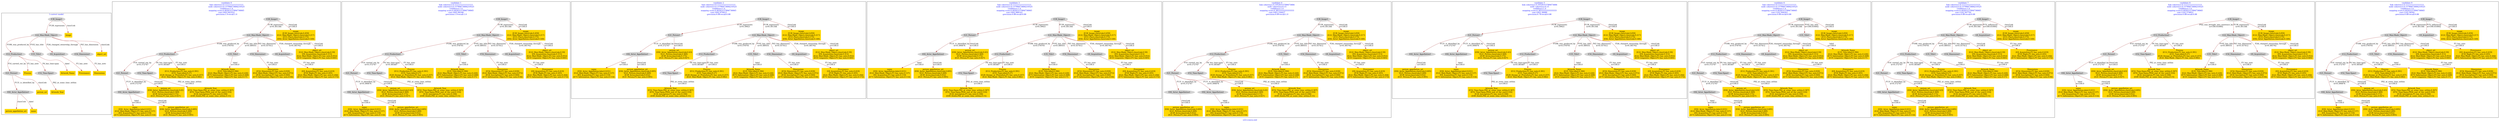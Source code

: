 digraph n0 {
fontcolor="blue"
remincross="true"
label="s22-s-moca.xml"
subgraph cluster_0 {
label="1-correct model"
n2[style="filled",color="white",fillcolor="lightgray",label="E12_Production1"];
n3[style="filled",color="white",fillcolor="lightgray",label="E21_Person1"];
n4[shape="plaintext",style="filled",fillcolor="gold",label="Process"];
n5[style="filled",color="white",fillcolor="lightgray",label="E52_Time-Span1"];
n6[style="filled",color="white",fillcolor="lightgray",label="E82_Actor_Appellation1"];
n7[shape="plaintext",style="filled",fillcolor="gold",label="person_uri"];
n8[style="filled",color="white",fillcolor="lightgray",label="E22_Man-Made_Object1"];
n9[style="filled",color="white",fillcolor="lightgray",label="E35_Title1"];
n10[style="filled",color="white",fillcolor="lightgray",label="E8_Acquisition1"];
n11[style="filled",color="white",fillcolor="lightgray",label="E54_Dimension1"];
n12[shape="plaintext",style="filled",fillcolor="gold",label="object_uri"];
n13[shape="plaintext",style="filled",fillcolor="gold",label="Artwork_Name"];
n14[style="filled",color="white",fillcolor="lightgray",label="E38_Image1"];
n15[shape="plaintext",style="filled",fillcolor="gold",label="image"];
n16[shape="plaintext",style="filled",fillcolor="gold",label="Artwork_Year"];
n17[shape="plaintext",style="filled",fillcolor="gold",label="Dimensions"];
n18[shape="plaintext",style="filled",fillcolor="gold",label="person_appellation_uri"];
n19[shape="plaintext",style="filled",fillcolor="gold",label="name"];
n20[shape="plaintext",style="filled",fillcolor="gold",label="Provenance"];
}
subgraph cluster_1 {
label="candidate 0\nlink coherence:0.1111111111111111\nnode coherence:0.15789473684210525\nconfidence:1.0\nmapping score:0.40263157894736845\ncost:1002.943552\n-precision:1.0-recall:1.0"
n22[style="filled",color="white",fillcolor="lightgray",label="E12_Production1"];
n23[style="filled",color="white",fillcolor="lightgray",label="E21_Person1"];
n24[style="filled",color="white",fillcolor="lightgray",label="E52_Time-Span1"];
n25[style="filled",color="white",fillcolor="lightgray",label="E82_Actor_Appellation1"];
n26[style="filled",color="white",fillcolor="lightgray",label="E22_Man-Made_Object1"];
n27[style="filled",color="white",fillcolor="lightgray",label="E35_Title1"];
n28[style="filled",color="white",fillcolor="lightgray",label="E54_Dimension1"];
n29[style="filled",color="white",fillcolor="lightgray",label="E8_Acquisition1"];
n30[style="filled",color="white",fillcolor="lightgray",label="E38_Image1"];
n31[shape="plaintext",style="filled",fillcolor="gold",label="name\n[E82_Actor_Appellation,label,0.631]\n[E22_Man-Made_Object,P3_has_note,0.137]\n[E8_Acquisition,P3_has_note,0.119]\n[E73_Information_Object,P3_has_note,0.114]"];
n32[shape="plaintext",style="filled",fillcolor="gold",label="Provenance\n[E8_Acquisition,P3_has_note,0.419]\n[E30_Right,P3_has_note,0.205]\n[E22_Man-Made_Object,P3_has_note,0.204]\n[E73_Information_Object,P3_has_note,0.172]"];
n33[shape="plaintext",style="filled",fillcolor="gold",label="Artwork_Name\n[E35_Title,label,0.396]\n[E22_Man-Made_Object,P3_has_note,0.226]\n[E73_Information_Object,P3_has_note,0.208]\n[E33_Linguistic_Object,P3_has_note,0.17]"];
n34[shape="plaintext",style="filled",fillcolor="gold",label="person_uri\n[E82_Actor_Appellation,classLink,0.43]\n[E21_Person,classLink,0.369]\n[E39_Actor,classLink,0.175]\n[E21_Person,P3_has_note,0.027]"];
n35[shape="plaintext",style="filled",fillcolor="gold",label="object_uri\n[E22_Man-Made_Object,classLink,0.59]\n[E8_Acquisition,classLink,0.313]\n[E22_Man-Made_Object,P3_has_note,0.053]\n[E33_Linguistic_Object,P3_has_note,0.045]"];
n36[shape="plaintext",style="filled",fillcolor="gold",label="image\n[E38_Image,classLink,0.459]\n[E22_Man-Made_Object,classLink,0.217]\n[E53_Place,classLink,0.175]\n[E82_Actor_Appellation,classLink,0.149]"];
n37[shape="plaintext",style="filled",fillcolor="gold",label="Dimensions\n[E54_Dimension,P3_has_note,0.839]\n[E22_Man-Made_Object,P3_has_note,0.072]\n[E34_Inscription,P3_has_note,0.049]\n[E73_Information_Object,P3_has_note,0.04]"];
n38[shape="plaintext",style="filled",fillcolor="gold",label="Artwork_Year\n[E52_Time-Span,P82_at_some_time_within,0.367]\n[E52_Time-Span,P82b_end_of_the_end,0.316]\n[E34_Inscription,P3_has_note,0.168]\n[E69_Death,P82_at_some_time_within,0.15]"];
n39[shape="plaintext",style="filled",fillcolor="gold",label="person_appellation_uri\n[E82_Actor_Appellation,classLink,0.695]\n[E21_Person,classLink,0.269]\n[E39_Actor,classLink,0.032]\n[E21_Person,P3_has_note,0.005]"];
n40[shape="plaintext",style="filled",fillcolor="gold",label="Process\n[E12_Production,P3_has_note,0.391]\n[E55_Type,label,0.27]\n[E29_Design_or_Procedure,P3_has_note,0.257]\n[E22_Man-Made_Object,P3_has_note,0.082]"];
}
subgraph cluster_2 {
label="candidate 1\nlink coherence:0.1111111111111111\nnode coherence:0.15789473684210525\nconfidence:1.0\nmapping score:0.40263157894736845\ncost:1002.96168\n-precision:1.0-recall:1.0"
n42[style="filled",color="white",fillcolor="lightgray",label="E12_Production1"];
n43[style="filled",color="white",fillcolor="lightgray",label="E21_Person1"];
n44[style="filled",color="white",fillcolor="lightgray",label="E52_Time-Span1"];
n45[style="filled",color="white",fillcolor="lightgray",label="E82_Actor_Appellation2"];
n46[style="filled",color="white",fillcolor="lightgray",label="E22_Man-Made_Object1"];
n47[style="filled",color="white",fillcolor="lightgray",label="E35_Title1"];
n48[style="filled",color="white",fillcolor="lightgray",label="E54_Dimension1"];
n49[style="filled",color="white",fillcolor="lightgray",label="E8_Acquisition1"];
n50[style="filled",color="white",fillcolor="lightgray",label="E38_Image1"];
n51[shape="plaintext",style="filled",fillcolor="gold",label="Provenance\n[E8_Acquisition,P3_has_note,0.419]\n[E30_Right,P3_has_note,0.205]\n[E22_Man-Made_Object,P3_has_note,0.204]\n[E73_Information_Object,P3_has_note,0.172]"];
n52[shape="plaintext",style="filled",fillcolor="gold",label="name\n[E82_Actor_Appellation,label,0.631]\n[E22_Man-Made_Object,P3_has_note,0.137]\n[E8_Acquisition,P3_has_note,0.119]\n[E73_Information_Object,P3_has_note,0.114]"];
n53[shape="plaintext",style="filled",fillcolor="gold",label="Artwork_Name\n[E35_Title,label,0.396]\n[E22_Man-Made_Object,P3_has_note,0.226]\n[E73_Information_Object,P3_has_note,0.208]\n[E33_Linguistic_Object,P3_has_note,0.17]"];
n54[shape="plaintext",style="filled",fillcolor="gold",label="person_uri\n[E82_Actor_Appellation,classLink,0.43]\n[E21_Person,classLink,0.369]\n[E39_Actor,classLink,0.175]\n[E21_Person,P3_has_note,0.027]"];
n55[shape="plaintext",style="filled",fillcolor="gold",label="object_uri\n[E22_Man-Made_Object,classLink,0.59]\n[E8_Acquisition,classLink,0.313]\n[E22_Man-Made_Object,P3_has_note,0.053]\n[E33_Linguistic_Object,P3_has_note,0.045]"];
n56[shape="plaintext",style="filled",fillcolor="gold",label="image\n[E38_Image,classLink,0.459]\n[E22_Man-Made_Object,classLink,0.217]\n[E53_Place,classLink,0.175]\n[E82_Actor_Appellation,classLink,0.149]"];
n57[shape="plaintext",style="filled",fillcolor="gold",label="person_appellation_uri\n[E82_Actor_Appellation,classLink,0.695]\n[E21_Person,classLink,0.269]\n[E39_Actor,classLink,0.032]\n[E21_Person,P3_has_note,0.005]"];
n58[shape="plaintext",style="filled",fillcolor="gold",label="Dimensions\n[E54_Dimension,P3_has_note,0.839]\n[E22_Man-Made_Object,P3_has_note,0.072]\n[E34_Inscription,P3_has_note,0.049]\n[E73_Information_Object,P3_has_note,0.04]"];
n59[shape="plaintext",style="filled",fillcolor="gold",label="Artwork_Year\n[E52_Time-Span,P82_at_some_time_within,0.367]\n[E52_Time-Span,P82b_end_of_the_end,0.316]\n[E34_Inscription,P3_has_note,0.168]\n[E69_Death,P82_at_some_time_within,0.15]"];
n60[shape="plaintext",style="filled",fillcolor="gold",label="Process\n[E12_Production,P3_has_note,0.391]\n[E55_Type,label,0.27]\n[E29_Design_or_Procedure,P3_has_note,0.257]\n[E22_Man-Made_Object,P3_has_note,0.082]"];
}
subgraph cluster_3 {
label="candidate 2\nlink coherence:0.1111111111111111\nnode coherence:0.15789473684210525\nconfidence:1.0\nmapping score:0.40263157894736845\ncost:1002.970015\n-precision:0.88-recall:0.88"
n62[style="filled",color="white",fillcolor="lightgray",label="E12_Production1"];
n63[style="filled",color="white",fillcolor="lightgray",label="E52_Time-Span1"];
n64[style="filled",color="white",fillcolor="lightgray",label="E21_Person1"];
n65[style="filled",color="white",fillcolor="lightgray",label="E82_Actor_Appellation1"];
n66[style="filled",color="white",fillcolor="lightgray",label="E22_Man-Made_Object1"];
n67[style="filled",color="white",fillcolor="lightgray",label="E35_Title1"];
n68[style="filled",color="white",fillcolor="lightgray",label="E54_Dimension1"];
n69[style="filled",color="white",fillcolor="lightgray",label="E8_Acquisition1"];
n70[style="filled",color="white",fillcolor="lightgray",label="E38_Image1"];
n71[shape="plaintext",style="filled",fillcolor="gold",label="name\n[E82_Actor_Appellation,label,0.631]\n[E22_Man-Made_Object,P3_has_note,0.137]\n[E8_Acquisition,P3_has_note,0.119]\n[E73_Information_Object,P3_has_note,0.114]"];
n72[shape="plaintext",style="filled",fillcolor="gold",label="Provenance\n[E8_Acquisition,P3_has_note,0.419]\n[E30_Right,P3_has_note,0.205]\n[E22_Man-Made_Object,P3_has_note,0.204]\n[E73_Information_Object,P3_has_note,0.172]"];
n73[shape="plaintext",style="filled",fillcolor="gold",label="Artwork_Name\n[E35_Title,label,0.396]\n[E22_Man-Made_Object,P3_has_note,0.226]\n[E73_Information_Object,P3_has_note,0.208]\n[E33_Linguistic_Object,P3_has_note,0.17]"];
n74[shape="plaintext",style="filled",fillcolor="gold",label="person_uri\n[E82_Actor_Appellation,classLink,0.43]\n[E21_Person,classLink,0.369]\n[E39_Actor,classLink,0.175]\n[E21_Person,P3_has_note,0.027]"];
n75[shape="plaintext",style="filled",fillcolor="gold",label="object_uri\n[E22_Man-Made_Object,classLink,0.59]\n[E8_Acquisition,classLink,0.313]\n[E22_Man-Made_Object,P3_has_note,0.053]\n[E33_Linguistic_Object,P3_has_note,0.045]"];
n76[shape="plaintext",style="filled",fillcolor="gold",label="image\n[E38_Image,classLink,0.459]\n[E22_Man-Made_Object,classLink,0.217]\n[E53_Place,classLink,0.175]\n[E82_Actor_Appellation,classLink,0.149]"];
n77[shape="plaintext",style="filled",fillcolor="gold",label="Dimensions\n[E54_Dimension,P3_has_note,0.839]\n[E22_Man-Made_Object,P3_has_note,0.072]\n[E34_Inscription,P3_has_note,0.049]\n[E73_Information_Object,P3_has_note,0.04]"];
n78[shape="plaintext",style="filled",fillcolor="gold",label="Artwork_Year\n[E52_Time-Span,P82_at_some_time_within,0.367]\n[E52_Time-Span,P82b_end_of_the_end,0.316]\n[E34_Inscription,P3_has_note,0.168]\n[E69_Death,P82_at_some_time_within,0.15]"];
n79[shape="plaintext",style="filled",fillcolor="gold",label="person_appellation_uri\n[E82_Actor_Appellation,classLink,0.695]\n[E21_Person,classLink,0.269]\n[E39_Actor,classLink,0.032]\n[E21_Person,P3_has_note,0.005]"];
n80[shape="plaintext",style="filled",fillcolor="gold",label="Process\n[E12_Production,P3_has_note,0.391]\n[E55_Type,label,0.27]\n[E29_Design_or_Procedure,P3_has_note,0.257]\n[E22_Man-Made_Object,P3_has_note,0.082]"];
}
subgraph cluster_4 {
label="candidate 3\nlink coherence:0.1111111111111111\nnode coherence:0.15789473684210525\nconfidence:1.0\nmapping score:0.40263157894736845\ncost:1002.988143\n-precision:0.88-recall:0.88"
n82[style="filled",color="white",fillcolor="lightgray",label="E12_Production1"];
n83[style="filled",color="white",fillcolor="lightgray",label="E52_Time-Span1"];
n84[style="filled",color="white",fillcolor="lightgray",label="E21_Person1"];
n85[style="filled",color="white",fillcolor="lightgray",label="E82_Actor_Appellation2"];
n86[style="filled",color="white",fillcolor="lightgray",label="E22_Man-Made_Object1"];
n87[style="filled",color="white",fillcolor="lightgray",label="E35_Title1"];
n88[style="filled",color="white",fillcolor="lightgray",label="E54_Dimension1"];
n89[style="filled",color="white",fillcolor="lightgray",label="E8_Acquisition1"];
n90[style="filled",color="white",fillcolor="lightgray",label="E38_Image1"];
n91[shape="plaintext",style="filled",fillcolor="gold",label="Provenance\n[E8_Acquisition,P3_has_note,0.419]\n[E30_Right,P3_has_note,0.205]\n[E22_Man-Made_Object,P3_has_note,0.204]\n[E73_Information_Object,P3_has_note,0.172]"];
n92[shape="plaintext",style="filled",fillcolor="gold",label="name\n[E82_Actor_Appellation,label,0.631]\n[E22_Man-Made_Object,P3_has_note,0.137]\n[E8_Acquisition,P3_has_note,0.119]\n[E73_Information_Object,P3_has_note,0.114]"];
n93[shape="plaintext",style="filled",fillcolor="gold",label="Artwork_Name\n[E35_Title,label,0.396]\n[E22_Man-Made_Object,P3_has_note,0.226]\n[E73_Information_Object,P3_has_note,0.208]\n[E33_Linguistic_Object,P3_has_note,0.17]"];
n94[shape="plaintext",style="filled",fillcolor="gold",label="person_uri\n[E82_Actor_Appellation,classLink,0.43]\n[E21_Person,classLink,0.369]\n[E39_Actor,classLink,0.175]\n[E21_Person,P3_has_note,0.027]"];
n95[shape="plaintext",style="filled",fillcolor="gold",label="object_uri\n[E22_Man-Made_Object,classLink,0.59]\n[E8_Acquisition,classLink,0.313]\n[E22_Man-Made_Object,P3_has_note,0.053]\n[E33_Linguistic_Object,P3_has_note,0.045]"];
n96[shape="plaintext",style="filled",fillcolor="gold",label="image\n[E38_Image,classLink,0.459]\n[E22_Man-Made_Object,classLink,0.217]\n[E53_Place,classLink,0.175]\n[E82_Actor_Appellation,classLink,0.149]"];
n97[shape="plaintext",style="filled",fillcolor="gold",label="person_appellation_uri\n[E82_Actor_Appellation,classLink,0.695]\n[E21_Person,classLink,0.269]\n[E39_Actor,classLink,0.032]\n[E21_Person,P3_has_note,0.005]"];
n98[shape="plaintext",style="filled",fillcolor="gold",label="Dimensions\n[E54_Dimension,P3_has_note,0.839]\n[E22_Man-Made_Object,P3_has_note,0.072]\n[E34_Inscription,P3_has_note,0.049]\n[E73_Information_Object,P3_has_note,0.04]"];
n99[shape="plaintext",style="filled",fillcolor="gold",label="Artwork_Year\n[E52_Time-Span,P82_at_some_time_within,0.367]\n[E52_Time-Span,P82b_end_of_the_end,0.316]\n[E34_Inscription,P3_has_note,0.168]\n[E69_Death,P82_at_some_time_within,0.15]"];
n100[shape="plaintext",style="filled",fillcolor="gold",label="Process\n[E12_Production,P3_has_note,0.391]\n[E55_Type,label,0.27]\n[E29_Design_or_Procedure,P3_has_note,0.257]\n[E22_Man-Made_Object,P3_has_note,0.082]"];
}
subgraph cluster_5 {
label="candidate 4\nlink coherence:0.10526315789473684\nnode coherence:0.15\nconfidence:1.0\nmapping score:0.3833333333333333\ncost:1003.334427\n-precision:0.89-recall:1.0"
n102[style="filled",color="white",fillcolor="lightgray",label="E12_Production1"];
n103[style="filled",color="white",fillcolor="lightgray",label="E21_Person1"];
n104[style="filled",color="white",fillcolor="lightgray",label="E52_Time-Span1"];
n105[style="filled",color="white",fillcolor="lightgray",label="E82_Actor_Appellation1"];
n106[style="filled",color="white",fillcolor="lightgray",label="E82_Actor_Appellation2"];
n107[style="filled",color="white",fillcolor="lightgray",label="E22_Man-Made_Object1"];
n108[style="filled",color="white",fillcolor="lightgray",label="E35_Title1"];
n109[style="filled",color="white",fillcolor="lightgray",label="E54_Dimension1"];
n110[style="filled",color="white",fillcolor="lightgray",label="E8_Acquisition1"];
n111[style="filled",color="white",fillcolor="lightgray",label="E38_Image1"];
n112[shape="plaintext",style="filled",fillcolor="gold",label="Provenance\n[E8_Acquisition,P3_has_note,0.419]\n[E30_Right,P3_has_note,0.205]\n[E22_Man-Made_Object,P3_has_note,0.204]\n[E73_Information_Object,P3_has_note,0.172]"];
n113[shape="plaintext",style="filled",fillcolor="gold",label="name\n[E82_Actor_Appellation,label,0.631]\n[E22_Man-Made_Object,P3_has_note,0.137]\n[E8_Acquisition,P3_has_note,0.119]\n[E73_Information_Object,P3_has_note,0.114]"];
n114[shape="plaintext",style="filled",fillcolor="gold",label="Artwork_Name\n[E35_Title,label,0.396]\n[E22_Man-Made_Object,P3_has_note,0.226]\n[E73_Information_Object,P3_has_note,0.208]\n[E33_Linguistic_Object,P3_has_note,0.17]"];
n115[shape="plaintext",style="filled",fillcolor="gold",label="person_uri\n[E82_Actor_Appellation,classLink,0.43]\n[E21_Person,classLink,0.369]\n[E39_Actor,classLink,0.175]\n[E21_Person,P3_has_note,0.027]"];
n116[shape="plaintext",style="filled",fillcolor="gold",label="object_uri\n[E22_Man-Made_Object,classLink,0.59]\n[E8_Acquisition,classLink,0.313]\n[E22_Man-Made_Object,P3_has_note,0.053]\n[E33_Linguistic_Object,P3_has_note,0.045]"];
n117[shape="plaintext",style="filled",fillcolor="gold",label="image\n[E38_Image,classLink,0.459]\n[E22_Man-Made_Object,classLink,0.217]\n[E53_Place,classLink,0.175]\n[E82_Actor_Appellation,classLink,0.149]"];
n118[shape="plaintext",style="filled",fillcolor="gold",label="Dimensions\n[E54_Dimension,P3_has_note,0.839]\n[E22_Man-Made_Object,P3_has_note,0.072]\n[E34_Inscription,P3_has_note,0.049]\n[E73_Information_Object,P3_has_note,0.04]"];
n119[shape="plaintext",style="filled",fillcolor="gold",label="Artwork_Year\n[E52_Time-Span,P82_at_some_time_within,0.367]\n[E52_Time-Span,P82b_end_of_the_end,0.316]\n[E34_Inscription,P3_has_note,0.168]\n[E69_Death,P82_at_some_time_within,0.15]"];
n120[shape="plaintext",style="filled",fillcolor="gold",label="person_appellation_uri\n[E82_Actor_Appellation,classLink,0.695]\n[E21_Person,classLink,0.269]\n[E39_Actor,classLink,0.032]\n[E21_Person,P3_has_note,0.005]"];
n121[shape="plaintext",style="filled",fillcolor="gold",label="Process\n[E12_Production,P3_has_note,0.391]\n[E55_Type,label,0.27]\n[E29_Design_or_Procedure,P3_has_note,0.257]\n[E22_Man-Made_Object,P3_has_note,0.082]"];
}
subgraph cluster_6 {
label="candidate 5\nlink coherence:0.10526315789473684\nnode coherence:0.15\nconfidence:1.0\nmapping score:0.3833333333333333\ncost:1003.36089\n-precision:0.78-recall:0.88"
n123[style="filled",color="white",fillcolor="lightgray",label="E12_Production1"];
n124[style="filled",color="white",fillcolor="lightgray",label="E52_Time-Span1"];
n125[style="filled",color="white",fillcolor="lightgray",label="E21_Person1"];
n126[style="filled",color="white",fillcolor="lightgray",label="E82_Actor_Appellation1"];
n127[style="filled",color="white",fillcolor="lightgray",label="E82_Actor_Appellation2"];
n128[style="filled",color="white",fillcolor="lightgray",label="E22_Man-Made_Object1"];
n129[style="filled",color="white",fillcolor="lightgray",label="E35_Title1"];
n130[style="filled",color="white",fillcolor="lightgray",label="E54_Dimension1"];
n131[style="filled",color="white",fillcolor="lightgray",label="E8_Acquisition1"];
n132[style="filled",color="white",fillcolor="lightgray",label="E38_Image1"];
n133[shape="plaintext",style="filled",fillcolor="gold",label="Provenance\n[E8_Acquisition,P3_has_note,0.419]\n[E30_Right,P3_has_note,0.205]\n[E22_Man-Made_Object,P3_has_note,0.204]\n[E73_Information_Object,P3_has_note,0.172]"];
n134[shape="plaintext",style="filled",fillcolor="gold",label="name\n[E82_Actor_Appellation,label,0.631]\n[E22_Man-Made_Object,P3_has_note,0.137]\n[E8_Acquisition,P3_has_note,0.119]\n[E73_Information_Object,P3_has_note,0.114]"];
n135[shape="plaintext",style="filled",fillcolor="gold",label="Artwork_Name\n[E35_Title,label,0.396]\n[E22_Man-Made_Object,P3_has_note,0.226]\n[E73_Information_Object,P3_has_note,0.208]\n[E33_Linguistic_Object,P3_has_note,0.17]"];
n136[shape="plaintext",style="filled",fillcolor="gold",label="person_uri\n[E82_Actor_Appellation,classLink,0.43]\n[E21_Person,classLink,0.369]\n[E39_Actor,classLink,0.175]\n[E21_Person,P3_has_note,0.027]"];
n137[shape="plaintext",style="filled",fillcolor="gold",label="object_uri\n[E22_Man-Made_Object,classLink,0.59]\n[E8_Acquisition,classLink,0.313]\n[E22_Man-Made_Object,P3_has_note,0.053]\n[E33_Linguistic_Object,P3_has_note,0.045]"];
n138[shape="plaintext",style="filled",fillcolor="gold",label="image\n[E38_Image,classLink,0.459]\n[E22_Man-Made_Object,classLink,0.217]\n[E53_Place,classLink,0.175]\n[E82_Actor_Appellation,classLink,0.149]"];
n139[shape="plaintext",style="filled",fillcolor="gold",label="Dimensions\n[E54_Dimension,P3_has_note,0.839]\n[E22_Man-Made_Object,P3_has_note,0.072]\n[E34_Inscription,P3_has_note,0.049]\n[E73_Information_Object,P3_has_note,0.04]"];
n140[shape="plaintext",style="filled",fillcolor="gold",label="Artwork_Year\n[E52_Time-Span,P82_at_some_time_within,0.367]\n[E52_Time-Span,P82b_end_of_the_end,0.316]\n[E34_Inscription,P3_has_note,0.168]\n[E69_Death,P82_at_some_time_within,0.15]"];
n141[shape="plaintext",style="filled",fillcolor="gold",label="person_appellation_uri\n[E82_Actor_Appellation,classLink,0.695]\n[E21_Person,classLink,0.269]\n[E39_Actor,classLink,0.032]\n[E21_Person,P3_has_note,0.005]"];
n142[shape="plaintext",style="filled",fillcolor="gold",label="Process\n[E12_Production,P3_has_note,0.391]\n[E55_Type,label,0.27]\n[E29_Design_or_Procedure,P3_has_note,0.257]\n[E22_Man-Made_Object,P3_has_note,0.082]"];
}
subgraph cluster_7 {
label="candidate 6\nlink coherence:0.1111111111111111\nnode coherence:0.15789473684210525\nconfidence:1.0\nmapping score:0.40263157894736845\ncost:1102.564203\n-precision:0.88-recall:0.88"
n144[style="filled",color="white",fillcolor="lightgray",label="E12_Production1"];
n145[style="filled",color="white",fillcolor="lightgray",label="E21_Person1"];
n146[style="filled",color="white",fillcolor="lightgray",label="E52_Time-Span1"];
n147[style="filled",color="white",fillcolor="lightgray",label="E82_Actor_Appellation1"];
n148[style="filled",color="white",fillcolor="lightgray",label="E22_Man-Made_Object1"];
n149[style="filled",color="white",fillcolor="lightgray",label="E54_Dimension1"];
n150[style="filled",color="white",fillcolor="lightgray",label="E8_Acquisition1"];
n151[style="filled",color="white",fillcolor="lightgray",label="E38_Image1"];
n152[style="filled",color="white",fillcolor="lightgray",label="E35_Title1"];
n153[shape="plaintext",style="filled",fillcolor="gold",label="name\n[E82_Actor_Appellation,label,0.631]\n[E22_Man-Made_Object,P3_has_note,0.137]\n[E8_Acquisition,P3_has_note,0.119]\n[E73_Information_Object,P3_has_note,0.114]"];
n154[shape="plaintext",style="filled",fillcolor="gold",label="Provenance\n[E8_Acquisition,P3_has_note,0.419]\n[E30_Right,P3_has_note,0.205]\n[E22_Man-Made_Object,P3_has_note,0.204]\n[E73_Information_Object,P3_has_note,0.172]"];
n155[shape="plaintext",style="filled",fillcolor="gold",label="Artwork_Name\n[E35_Title,label,0.396]\n[E22_Man-Made_Object,P3_has_note,0.226]\n[E73_Information_Object,P3_has_note,0.208]\n[E33_Linguistic_Object,P3_has_note,0.17]"];
n156[shape="plaintext",style="filled",fillcolor="gold",label="person_uri\n[E82_Actor_Appellation,classLink,0.43]\n[E21_Person,classLink,0.369]\n[E39_Actor,classLink,0.175]\n[E21_Person,P3_has_note,0.027]"];
n157[shape="plaintext",style="filled",fillcolor="gold",label="object_uri\n[E22_Man-Made_Object,classLink,0.59]\n[E8_Acquisition,classLink,0.313]\n[E22_Man-Made_Object,P3_has_note,0.053]\n[E33_Linguistic_Object,P3_has_note,0.045]"];
n158[shape="plaintext",style="filled",fillcolor="gold",label="image\n[E38_Image,classLink,0.459]\n[E22_Man-Made_Object,classLink,0.217]\n[E53_Place,classLink,0.175]\n[E82_Actor_Appellation,classLink,0.149]"];
n159[shape="plaintext",style="filled",fillcolor="gold",label="Dimensions\n[E54_Dimension,P3_has_note,0.839]\n[E22_Man-Made_Object,P3_has_note,0.072]\n[E34_Inscription,P3_has_note,0.049]\n[E73_Information_Object,P3_has_note,0.04]"];
n160[shape="plaintext",style="filled",fillcolor="gold",label="Artwork_Year\n[E52_Time-Span,P82_at_some_time_within,0.367]\n[E52_Time-Span,P82b_end_of_the_end,0.316]\n[E34_Inscription,P3_has_note,0.168]\n[E69_Death,P82_at_some_time_within,0.15]"];
n161[shape="plaintext",style="filled",fillcolor="gold",label="person_appellation_uri\n[E82_Actor_Appellation,classLink,0.695]\n[E21_Person,classLink,0.269]\n[E39_Actor,classLink,0.032]\n[E21_Person,P3_has_note,0.005]"];
n162[shape="plaintext",style="filled",fillcolor="gold",label="Process\n[E12_Production,P3_has_note,0.391]\n[E55_Type,label,0.27]\n[E29_Design_or_Procedure,P3_has_note,0.257]\n[E22_Man-Made_Object,P3_has_note,0.082]"];
}
subgraph cluster_8 {
label="candidate 7\nlink coherence:0.1111111111111111\nnode coherence:0.15789473684210525\nconfidence:1.0\nmapping score:0.40263157894736845\ncost:1102.567791\n-precision:0.88-recall:0.88"
n164[style="filled",color="white",fillcolor="lightgray",label="E12_Production1"];
n165[style="filled",color="white",fillcolor="lightgray",label="E21_Person1"];
n166[style="filled",color="white",fillcolor="lightgray",label="E52_Time-Span1"];
n167[style="filled",color="white",fillcolor="lightgray",label="E82_Actor_Appellation1"];
n168[style="filled",color="white",fillcolor="lightgray",label="E22_Man-Made_Object1"];
n169[style="filled",color="white",fillcolor="lightgray",label="E35_Title1"];
n170[style="filled",color="white",fillcolor="lightgray",label="E54_Dimension1"];
n171[style="filled",color="white",fillcolor="lightgray",label="E38_Image1"];
n172[style="filled",color="white",fillcolor="lightgray",label="E8_Acquisition1"];
n173[shape="plaintext",style="filled",fillcolor="gold",label="name\n[E82_Actor_Appellation,label,0.631]\n[E22_Man-Made_Object,P3_has_note,0.137]\n[E8_Acquisition,P3_has_note,0.119]\n[E73_Information_Object,P3_has_note,0.114]"];
n174[shape="plaintext",style="filled",fillcolor="gold",label="Provenance\n[E8_Acquisition,P3_has_note,0.419]\n[E30_Right,P3_has_note,0.205]\n[E22_Man-Made_Object,P3_has_note,0.204]\n[E73_Information_Object,P3_has_note,0.172]"];
n175[shape="plaintext",style="filled",fillcolor="gold",label="Artwork_Name\n[E35_Title,label,0.396]\n[E22_Man-Made_Object,P3_has_note,0.226]\n[E73_Information_Object,P3_has_note,0.208]\n[E33_Linguistic_Object,P3_has_note,0.17]"];
n176[shape="plaintext",style="filled",fillcolor="gold",label="person_uri\n[E82_Actor_Appellation,classLink,0.43]\n[E21_Person,classLink,0.369]\n[E39_Actor,classLink,0.175]\n[E21_Person,P3_has_note,0.027]"];
n177[shape="plaintext",style="filled",fillcolor="gold",label="object_uri\n[E22_Man-Made_Object,classLink,0.59]\n[E8_Acquisition,classLink,0.313]\n[E22_Man-Made_Object,P3_has_note,0.053]\n[E33_Linguistic_Object,P3_has_note,0.045]"];
n178[shape="plaintext",style="filled",fillcolor="gold",label="image\n[E38_Image,classLink,0.459]\n[E22_Man-Made_Object,classLink,0.217]\n[E53_Place,classLink,0.175]\n[E82_Actor_Appellation,classLink,0.149]"];
n179[shape="plaintext",style="filled",fillcolor="gold",label="Dimensions\n[E54_Dimension,P3_has_note,0.839]\n[E22_Man-Made_Object,P3_has_note,0.072]\n[E34_Inscription,P3_has_note,0.049]\n[E73_Information_Object,P3_has_note,0.04]"];
n180[shape="plaintext",style="filled",fillcolor="gold",label="Artwork_Year\n[E52_Time-Span,P82_at_some_time_within,0.367]\n[E52_Time-Span,P82b_end_of_the_end,0.316]\n[E34_Inscription,P3_has_note,0.168]\n[E69_Death,P82_at_some_time_within,0.15]"];
n181[shape="plaintext",style="filled",fillcolor="gold",label="person_appellation_uri\n[E82_Actor_Appellation,classLink,0.695]\n[E21_Person,classLink,0.269]\n[E39_Actor,classLink,0.032]\n[E21_Person,P3_has_note,0.005]"];
n182[shape="plaintext",style="filled",fillcolor="gold",label="Process\n[E12_Production,P3_has_note,0.391]\n[E55_Type,label,0.27]\n[E29_Design_or_Procedure,P3_has_note,0.257]\n[E22_Man-Made_Object,P3_has_note,0.082]"];
}
subgraph cluster_9 {
label="candidate 8\nlink coherence:0.1111111111111111\nnode coherence:0.15789473684210525\nconfidence:1.0\nmapping score:0.40263157894736845\ncost:1102.574853\n-precision:0.88-recall:0.88"
n184[style="filled",color="white",fillcolor="lightgray",label="E12_Production1"];
n185[style="filled",color="white",fillcolor="lightgray",label="E21_Person1"];
n186[style="filled",color="white",fillcolor="lightgray",label="E52_Time-Span1"];
n187[style="filled",color="white",fillcolor="lightgray",label="E82_Actor_Appellation1"];
n188[style="filled",color="white",fillcolor="lightgray",label="E22_Man-Made_Object1"];
n189[style="filled",color="white",fillcolor="lightgray",label="E35_Title1"];
n190[style="filled",color="white",fillcolor="lightgray",label="E54_Dimension1"];
n191[style="filled",color="white",fillcolor="lightgray",label="E8_Acquisition1"];
n192[style="filled",color="white",fillcolor="lightgray",label="E38_Image1"];
n193[shape="plaintext",style="filled",fillcolor="gold",label="name\n[E82_Actor_Appellation,label,0.631]\n[E22_Man-Made_Object,P3_has_note,0.137]\n[E8_Acquisition,P3_has_note,0.119]\n[E73_Information_Object,P3_has_note,0.114]"];
n194[shape="plaintext",style="filled",fillcolor="gold",label="Provenance\n[E8_Acquisition,P3_has_note,0.419]\n[E30_Right,P3_has_note,0.205]\n[E22_Man-Made_Object,P3_has_note,0.204]\n[E73_Information_Object,P3_has_note,0.172]"];
n195[shape="plaintext",style="filled",fillcolor="gold",label="Artwork_Name\n[E35_Title,label,0.396]\n[E22_Man-Made_Object,P3_has_note,0.226]\n[E73_Information_Object,P3_has_note,0.208]\n[E33_Linguistic_Object,P3_has_note,0.17]"];
n196[shape="plaintext",style="filled",fillcolor="gold",label="person_uri\n[E82_Actor_Appellation,classLink,0.43]\n[E21_Person,classLink,0.369]\n[E39_Actor,classLink,0.175]\n[E21_Person,P3_has_note,0.027]"];
n197[shape="plaintext",style="filled",fillcolor="gold",label="object_uri\n[E22_Man-Made_Object,classLink,0.59]\n[E8_Acquisition,classLink,0.313]\n[E22_Man-Made_Object,P3_has_note,0.053]\n[E33_Linguistic_Object,P3_has_note,0.045]"];
n198[shape="plaintext",style="filled",fillcolor="gold",label="image\n[E38_Image,classLink,0.459]\n[E22_Man-Made_Object,classLink,0.217]\n[E53_Place,classLink,0.175]\n[E82_Actor_Appellation,classLink,0.149]"];
n199[shape="plaintext",style="filled",fillcolor="gold",label="Dimensions\n[E54_Dimension,P3_has_note,0.839]\n[E22_Man-Made_Object,P3_has_note,0.072]\n[E34_Inscription,P3_has_note,0.049]\n[E73_Information_Object,P3_has_note,0.04]"];
n200[shape="plaintext",style="filled",fillcolor="gold",label="Artwork_Year\n[E52_Time-Span,P82_at_some_time_within,0.367]\n[E52_Time-Span,P82b_end_of_the_end,0.316]\n[E34_Inscription,P3_has_note,0.168]\n[E69_Death,P82_at_some_time_within,0.15]"];
n201[shape="plaintext",style="filled",fillcolor="gold",label="person_appellation_uri\n[E82_Actor_Appellation,classLink,0.695]\n[E21_Person,classLink,0.269]\n[E39_Actor,classLink,0.032]\n[E21_Person,P3_has_note,0.005]"];
n202[shape="plaintext",style="filled",fillcolor="gold",label="Process\n[E12_Production,P3_has_note,0.391]\n[E55_Type,label,0.27]\n[E29_Design_or_Procedure,P3_has_note,0.257]\n[E22_Man-Made_Object,P3_has_note,0.082]"];
}
subgraph cluster_10 {
label="candidate 9\nlink coherence:0.1111111111111111\nnode coherence:0.15789473684210525\nconfidence:1.0\nmapping score:0.40263157894736845\ncost:1102.58592\n-precision:0.88-recall:0.88"
n204[style="filled",color="white",fillcolor="lightgray",label="E12_Production1"];
n205[style="filled",color="white",fillcolor="lightgray",label="E21_Person1"];
n206[style="filled",color="white",fillcolor="lightgray",label="E52_Time-Span1"];
n207[style="filled",color="white",fillcolor="lightgray",label="E82_Actor_Appellation2"];
n208[style="filled",color="white",fillcolor="lightgray",label="E22_Man-Made_Object1"];
n209[style="filled",color="white",fillcolor="lightgray",label="E35_Title1"];
n210[style="filled",color="white",fillcolor="lightgray",label="E54_Dimension1"];
n211[style="filled",color="white",fillcolor="lightgray",label="E38_Image1"];
n212[style="filled",color="white",fillcolor="lightgray",label="E8_Acquisition1"];
n213[shape="plaintext",style="filled",fillcolor="gold",label="Provenance\n[E8_Acquisition,P3_has_note,0.419]\n[E30_Right,P3_has_note,0.205]\n[E22_Man-Made_Object,P3_has_note,0.204]\n[E73_Information_Object,P3_has_note,0.172]"];
n214[shape="plaintext",style="filled",fillcolor="gold",label="name\n[E82_Actor_Appellation,label,0.631]\n[E22_Man-Made_Object,P3_has_note,0.137]\n[E8_Acquisition,P3_has_note,0.119]\n[E73_Information_Object,P3_has_note,0.114]"];
n215[shape="plaintext",style="filled",fillcolor="gold",label="Artwork_Name\n[E35_Title,label,0.396]\n[E22_Man-Made_Object,P3_has_note,0.226]\n[E73_Information_Object,P3_has_note,0.208]\n[E33_Linguistic_Object,P3_has_note,0.17]"];
n216[shape="plaintext",style="filled",fillcolor="gold",label="person_uri\n[E82_Actor_Appellation,classLink,0.43]\n[E21_Person,classLink,0.369]\n[E39_Actor,classLink,0.175]\n[E21_Person,P3_has_note,0.027]"];
n217[shape="plaintext",style="filled",fillcolor="gold",label="object_uri\n[E22_Man-Made_Object,classLink,0.59]\n[E8_Acquisition,classLink,0.313]\n[E22_Man-Made_Object,P3_has_note,0.053]\n[E33_Linguistic_Object,P3_has_note,0.045]"];
n218[shape="plaintext",style="filled",fillcolor="gold",label="image\n[E38_Image,classLink,0.459]\n[E22_Man-Made_Object,classLink,0.217]\n[E53_Place,classLink,0.175]\n[E82_Actor_Appellation,classLink,0.149]"];
n219[shape="plaintext",style="filled",fillcolor="gold",label="person_appellation_uri\n[E82_Actor_Appellation,classLink,0.695]\n[E21_Person,classLink,0.269]\n[E39_Actor,classLink,0.032]\n[E21_Person,P3_has_note,0.005]"];
n220[shape="plaintext",style="filled",fillcolor="gold",label="Dimensions\n[E54_Dimension,P3_has_note,0.839]\n[E22_Man-Made_Object,P3_has_note,0.072]\n[E34_Inscription,P3_has_note,0.049]\n[E73_Information_Object,P3_has_note,0.04]"];
n221[shape="plaintext",style="filled",fillcolor="gold",label="Artwork_Year\n[E52_Time-Span,P82_at_some_time_within,0.367]\n[E52_Time-Span,P82b_end_of_the_end,0.316]\n[E34_Inscription,P3_has_note,0.168]\n[E69_Death,P82_at_some_time_within,0.15]"];
n222[shape="plaintext",style="filled",fillcolor="gold",label="Process\n[E12_Production,P3_has_note,0.391]\n[E55_Type,label,0.27]\n[E29_Design_or_Procedure,P3_has_note,0.257]\n[E22_Man-Made_Object,P3_has_note,0.082]"];
}
n2 -> n3[color="brown",fontcolor="black",label="P14_carried_out_by"]
n2 -> n4[color="brown",fontcolor="black",label="P3_has_note"]
n2 -> n5[color="brown",fontcolor="black",label="P4_has_time-span"]
n3 -> n6[color="brown",fontcolor="black",label="P131_is_identified_by"]
n3 -> n7[color="brown",fontcolor="black",label="classLink"]
n8 -> n9[color="brown",fontcolor="black",label="P102_has_title"]
n8 -> n2[color="brown",fontcolor="black",label="P108i_was_produced_by"]
n8 -> n10[color="brown",fontcolor="black",label="P24i_changed_ownership_through"]
n8 -> n11[color="brown",fontcolor="black",label="P43_has_dimension"]
n8 -> n12[color="brown",fontcolor="black",label="classLink"]
n9 -> n13[color="brown",fontcolor="black",label="label"]
n14 -> n8[color="brown",fontcolor="black",label="P138_represents"]
n14 -> n15[color="brown",fontcolor="black",label="classLink"]
n5 -> n16[color="brown",fontcolor="black",label="P82_at_some_time_within"]
n11 -> n17[color="brown",fontcolor="black",label="P3_has_note"]
n6 -> n18[color="brown",fontcolor="black",label="classLink"]
n6 -> n19[color="brown",fontcolor="black",label="label"]
n10 -> n20[color="brown",fontcolor="black",label="P3_has_note"]
n22 -> n23[color="brown",fontcolor="black",label="P14_carried_out_by\nw=0.372747"]
n22 -> n24[color="brown",fontcolor="black",label="P4_has_time-span\nw=0.385487"]
n23 -> n25[color="brown",fontcolor="black",label="P131_is_identified_by\nw=0.372747"]
n26 -> n22[color="brown",fontcolor="black",label="P108i_was_produced_by\nw=0.378701"]
n26 -> n27[color="brown",fontcolor="black",label="P102_has_title\nw=0.389351"]
n26 -> n28[color="brown",fontcolor="black",label="P43_has_dimension\nw=0.357412"]
n26 -> n29[color="brown",fontcolor="black",label="P24i_changed_ownership_through\nw=0.385762"]
n30 -> n26[color="brown",fontcolor="black",label="P138_represents\nw=0.301344"]
n25 -> n31[color="brown",fontcolor="black",label="label\nw=100.0"]
n29 -> n32[color="brown",fontcolor="black",label="P3_has_note\nw=100.0"]
n27 -> n33[color="brown",fontcolor="black",label="label\nw=100.0"]
n23 -> n34[color="brown",fontcolor="black",label="classLink\nw=100.0"]
n26 -> n35[color="brown",fontcolor="black",label="classLink\nw=100.0"]
n30 -> n36[color="brown",fontcolor="black",label="classLink\nw=100.0"]
n28 -> n37[color="brown",fontcolor="black",label="P3_has_note\nw=100.0"]
n24 -> n38[color="brown",fontcolor="black",label="P82_at_some_time_within\nw=100.0"]
n25 -> n39[color="brown",fontcolor="black",label="classLink\nw=100.0"]
n22 -> n40[color="brown",fontcolor="black",label="P3_has_note\nw=100.0"]
n42 -> n43[color="brown",fontcolor="black",label="P14_carried_out_by\nw=0.372747"]
n42 -> n44[color="brown",fontcolor="black",label="P4_has_time-span\nw=0.385487"]
n43 -> n45[color="brown",fontcolor="black",label="P131_is_identified_by\nw=0.390876"]
n46 -> n42[color="brown",fontcolor="black",label="P108i_was_produced_by\nw=0.378701"]
n46 -> n47[color="brown",fontcolor="black",label="P102_has_title\nw=0.389351"]
n46 -> n48[color="brown",fontcolor="black",label="P43_has_dimension\nw=0.357412"]
n46 -> n49[color="brown",fontcolor="black",label="P24i_changed_ownership_through\nw=0.385762"]
n50 -> n46[color="brown",fontcolor="black",label="P138_represents\nw=0.301344"]
n49 -> n51[color="brown",fontcolor="black",label="P3_has_note\nw=100.0"]
n45 -> n52[color="brown",fontcolor="black",label="label\nw=100.0"]
n47 -> n53[color="brown",fontcolor="black",label="label\nw=100.0"]
n43 -> n54[color="brown",fontcolor="black",label="classLink\nw=100.0"]
n46 -> n55[color="brown",fontcolor="black",label="classLink\nw=100.0"]
n50 -> n56[color="brown",fontcolor="black",label="classLink\nw=100.0"]
n45 -> n57[color="brown",fontcolor="black",label="classLink\nw=100.0"]
n48 -> n58[color="brown",fontcolor="black",label="P3_has_note\nw=100.0"]
n44 -> n59[color="brown",fontcolor="black",label="P82_at_some_time_within\nw=100.0"]
n42 -> n60[color="brown",fontcolor="black",label="P3_has_note\nw=100.0"]
n62 -> n63[color="brown",fontcolor="black",label="P4_has_time-span\nw=0.385487"]
n64 -> n65[color="brown",fontcolor="black",label="P131_is_identified_by\nw=0.372747"]
n66 -> n62[color="brown",fontcolor="black",label="P108i_was_produced_by\nw=0.378701"]
n66 -> n67[color="brown",fontcolor="black",label="P102_has_title\nw=0.389351"]
n66 -> n68[color="brown",fontcolor="black",label="P43_has_dimension\nw=0.357412"]
n66 -> n69[color="brown",fontcolor="black",label="P24i_changed_ownership_through\nw=0.385762"]
n70 -> n64[color="brown",fontcolor="black",label="P138_represents\nw=0.39921"]
n70 -> n66[color="brown",fontcolor="black",label="P138_represents\nw=0.301344"]
n65 -> n71[color="brown",fontcolor="black",label="label\nw=100.0"]
n69 -> n72[color="brown",fontcolor="black",label="P3_has_note\nw=100.0"]
n67 -> n73[color="brown",fontcolor="black",label="label\nw=100.0"]
n64 -> n74[color="brown",fontcolor="black",label="classLink\nw=100.0"]
n66 -> n75[color="brown",fontcolor="black",label="classLink\nw=100.0"]
n70 -> n76[color="brown",fontcolor="black",label="classLink\nw=100.0"]
n68 -> n77[color="brown",fontcolor="black",label="P3_has_note\nw=100.0"]
n63 -> n78[color="brown",fontcolor="black",label="P82_at_some_time_within\nw=100.0"]
n65 -> n79[color="brown",fontcolor="black",label="classLink\nw=100.0"]
n62 -> n80[color="brown",fontcolor="black",label="P3_has_note\nw=100.0"]
n82 -> n83[color="brown",fontcolor="black",label="P4_has_time-span\nw=0.385487"]
n84 -> n85[color="brown",fontcolor="black",label="P131_is_identified_by\nw=0.390876"]
n86 -> n82[color="brown",fontcolor="black",label="P108i_was_produced_by\nw=0.378701"]
n86 -> n87[color="brown",fontcolor="black",label="P102_has_title\nw=0.389351"]
n86 -> n88[color="brown",fontcolor="black",label="P43_has_dimension\nw=0.357412"]
n86 -> n89[color="brown",fontcolor="black",label="P24i_changed_ownership_through\nw=0.385762"]
n90 -> n84[color="brown",fontcolor="black",label="P138_represents\nw=0.39921"]
n90 -> n86[color="brown",fontcolor="black",label="P138_represents\nw=0.301344"]
n89 -> n91[color="brown",fontcolor="black",label="P3_has_note\nw=100.0"]
n85 -> n92[color="brown",fontcolor="black",label="label\nw=100.0"]
n87 -> n93[color="brown",fontcolor="black",label="label\nw=100.0"]
n84 -> n94[color="brown",fontcolor="black",label="classLink\nw=100.0"]
n86 -> n95[color="brown",fontcolor="black",label="classLink\nw=100.0"]
n90 -> n96[color="brown",fontcolor="black",label="classLink\nw=100.0"]
n85 -> n97[color="brown",fontcolor="black",label="classLink\nw=100.0"]
n88 -> n98[color="brown",fontcolor="black",label="P3_has_note\nw=100.0"]
n83 -> n99[color="brown",fontcolor="black",label="P82_at_some_time_within\nw=100.0"]
n82 -> n100[color="brown",fontcolor="black",label="P3_has_note\nw=100.0"]
n102 -> n103[color="brown",fontcolor="black",label="P14_carried_out_by\nw=0.372747"]
n102 -> n104[color="brown",fontcolor="black",label="P4_has_time-span\nw=0.385487"]
n103 -> n105[color="brown",fontcolor="black",label="P131_is_identified_by\nw=0.372747"]
n103 -> n106[color="brown",fontcolor="black",label="P131_is_identified_by\nw=0.390876"]
n107 -> n102[color="brown",fontcolor="black",label="P108i_was_produced_by\nw=0.378701"]
n107 -> n108[color="brown",fontcolor="black",label="P102_has_title\nw=0.389351"]
n107 -> n109[color="brown",fontcolor="black",label="P43_has_dimension\nw=0.357412"]
n107 -> n110[color="brown",fontcolor="black",label="P24i_changed_ownership_through\nw=0.385762"]
n111 -> n107[color="brown",fontcolor="black",label="P138_represents\nw=0.301344"]
n110 -> n112[color="brown",fontcolor="black",label="P3_has_note\nw=100.0"]
n106 -> n113[color="brown",fontcolor="black",label="label\nw=100.0"]
n108 -> n114[color="brown",fontcolor="black",label="label\nw=100.0"]
n103 -> n115[color="brown",fontcolor="black",label="classLink\nw=100.0"]
n107 -> n116[color="brown",fontcolor="black",label="classLink\nw=100.0"]
n111 -> n117[color="brown",fontcolor="black",label="classLink\nw=100.0"]
n109 -> n118[color="brown",fontcolor="black",label="P3_has_note\nw=100.0"]
n104 -> n119[color="brown",fontcolor="black",label="P82_at_some_time_within\nw=100.0"]
n105 -> n120[color="brown",fontcolor="black",label="classLink\nw=100.0"]
n102 -> n121[color="brown",fontcolor="black",label="P3_has_note\nw=100.0"]
n123 -> n124[color="brown",fontcolor="black",label="P4_has_time-span\nw=0.385487"]
n125 -> n126[color="brown",fontcolor="black",label="P131_is_identified_by\nw=0.372747"]
n125 -> n127[color="brown",fontcolor="black",label="P131_is_identified_by\nw=0.390876"]
n128 -> n123[color="brown",fontcolor="black",label="P108i_was_produced_by\nw=0.378701"]
n128 -> n129[color="brown",fontcolor="black",label="P102_has_title\nw=0.389351"]
n128 -> n130[color="brown",fontcolor="black",label="P43_has_dimension\nw=0.357412"]
n128 -> n131[color="brown",fontcolor="black",label="P24i_changed_ownership_through\nw=0.385762"]
n132 -> n125[color="brown",fontcolor="black",label="P138_represents\nw=0.39921"]
n132 -> n128[color="brown",fontcolor="black",label="P138_represents\nw=0.301344"]
n131 -> n133[color="brown",fontcolor="black",label="P3_has_note\nw=100.0"]
n127 -> n134[color="brown",fontcolor="black",label="label\nw=100.0"]
n129 -> n135[color="brown",fontcolor="black",label="label\nw=100.0"]
n125 -> n136[color="brown",fontcolor="black",label="classLink\nw=100.0"]
n128 -> n137[color="brown",fontcolor="black",label="classLink\nw=100.0"]
n132 -> n138[color="brown",fontcolor="black",label="classLink\nw=100.0"]
n130 -> n139[color="brown",fontcolor="black",label="P3_has_note\nw=100.0"]
n124 -> n140[color="brown",fontcolor="black",label="P82_at_some_time_within\nw=100.0"]
n126 -> n141[color="brown",fontcolor="black",label="classLink\nw=100.0"]
n123 -> n142[color="brown",fontcolor="black",label="P3_has_note\nw=100.0"]
n144 -> n145[color="brown",fontcolor="black",label="P14_carried_out_by\nw=0.372747"]
n144 -> n146[color="brown",fontcolor="black",label="P4_has_time-span\nw=0.385487"]
n145 -> n147[color="brown",fontcolor="black",label="P131_is_identified_by\nw=0.372747"]
n148 -> n144[color="brown",fontcolor="black",label="P108i_was_produced_by\nw=0.378701"]
n148 -> n149[color="brown",fontcolor="black",label="P43_has_dimension\nw=0.357412"]
n148 -> n150[color="brown",fontcolor="black",label="P24i_changed_ownership_through\nw=0.385762"]
n151 -> n148[color="brown",fontcolor="black",label="P138_represents\nw=0.301344"]
n151 -> n152[color="brown",fontcolor="black",label="P102_has_title\nw=100.010002"]
n147 -> n153[color="brown",fontcolor="black",label="label\nw=100.0"]
n150 -> n154[color="brown",fontcolor="black",label="P3_has_note\nw=100.0"]
n152 -> n155[color="brown",fontcolor="black",label="label\nw=100.0"]
n145 -> n156[color="brown",fontcolor="black",label="classLink\nw=100.0"]
n148 -> n157[color="brown",fontcolor="black",label="classLink\nw=100.0"]
n151 -> n158[color="brown",fontcolor="black",label="classLink\nw=100.0"]
n149 -> n159[color="brown",fontcolor="black",label="P3_has_note\nw=100.0"]
n146 -> n160[color="brown",fontcolor="black",label="P82_at_some_time_within\nw=100.0"]
n147 -> n161[color="brown",fontcolor="black",label="classLink\nw=100.0"]
n144 -> n162[color="brown",fontcolor="black",label="P3_has_note\nw=100.0"]
n164 -> n165[color="brown",fontcolor="black",label="P14_carried_out_by\nw=0.372747"]
n164 -> n166[color="brown",fontcolor="black",label="P4_has_time-span\nw=0.385487"]
n165 -> n167[color="brown",fontcolor="black",label="P131_is_identified_by\nw=0.372747"]
n168 -> n164[color="brown",fontcolor="black",label="P108i_was_produced_by\nw=0.378701"]
n168 -> n169[color="brown",fontcolor="black",label="P102_has_title\nw=0.389351"]
n168 -> n170[color="brown",fontcolor="black",label="P43_has_dimension\nw=0.357412"]
n171 -> n168[color="brown",fontcolor="black",label="P138_represents\nw=0.301344"]
n171 -> n172[color="brown",fontcolor="black",label="P15i_influenced\nw=100.010002"]
n167 -> n173[color="brown",fontcolor="black",label="label\nw=100.0"]
n172 -> n174[color="brown",fontcolor="black",label="P3_has_note\nw=100.0"]
n169 -> n175[color="brown",fontcolor="black",label="label\nw=100.0"]
n165 -> n176[color="brown",fontcolor="black",label="classLink\nw=100.0"]
n168 -> n177[color="brown",fontcolor="black",label="classLink\nw=100.0"]
n171 -> n178[color="brown",fontcolor="black",label="classLink\nw=100.0"]
n170 -> n179[color="brown",fontcolor="black",label="P3_has_note\nw=100.0"]
n166 -> n180[color="brown",fontcolor="black",label="P82_at_some_time_within\nw=100.0"]
n167 -> n181[color="brown",fontcolor="black",label="classLink\nw=100.0"]
n164 -> n182[color="brown",fontcolor="black",label="P3_has_note\nw=100.0"]
n184 -> n185[color="brown",fontcolor="black",label="P14_carried_out_by\nw=0.372747"]
n184 -> n186[color="brown",fontcolor="black",label="P4_has_time-span\nw=0.385487"]
n185 -> n187[color="brown",fontcolor="black",label="P131_is_identified_by\nw=0.372747"]
n188 -> n189[color="brown",fontcolor="black",label="P102_has_title\nw=0.389351"]
n188 -> n190[color="brown",fontcolor="black",label="P43_has_dimension\nw=0.357412"]
n188 -> n191[color="brown",fontcolor="black",label="P24i_changed_ownership_through\nw=0.385762"]
n192 -> n188[color="brown",fontcolor="black",label="P138_represents\nw=0.301344"]
n192 -> n184[color="brown",fontcolor="black",label="P92i_was_brought_into_existence_by\nw=100.010002"]
n187 -> n193[color="brown",fontcolor="black",label="label\nw=100.0"]
n191 -> n194[color="brown",fontcolor="black",label="P3_has_note\nw=100.0"]
n189 -> n195[color="brown",fontcolor="black",label="label\nw=100.0"]
n185 -> n196[color="brown",fontcolor="black",label="classLink\nw=100.0"]
n188 -> n197[color="brown",fontcolor="black",label="classLink\nw=100.0"]
n192 -> n198[color="brown",fontcolor="black",label="classLink\nw=100.0"]
n190 -> n199[color="brown",fontcolor="black",label="P3_has_note\nw=100.0"]
n186 -> n200[color="brown",fontcolor="black",label="P82_at_some_time_within\nw=100.0"]
n187 -> n201[color="brown",fontcolor="black",label="classLink\nw=100.0"]
n184 -> n202[color="brown",fontcolor="black",label="P3_has_note\nw=100.0"]
n204 -> n205[color="brown",fontcolor="black",label="P14_carried_out_by\nw=0.372747"]
n204 -> n206[color="brown",fontcolor="black",label="P4_has_time-span\nw=0.385487"]
n205 -> n207[color="brown",fontcolor="black",label="P131_is_identified_by\nw=0.390876"]
n208 -> n204[color="brown",fontcolor="black",label="P108i_was_produced_by\nw=0.378701"]
n208 -> n209[color="brown",fontcolor="black",label="P102_has_title\nw=0.389351"]
n208 -> n210[color="brown",fontcolor="black",label="P43_has_dimension\nw=0.357412"]
n211 -> n208[color="brown",fontcolor="black",label="P138_represents\nw=0.301344"]
n211 -> n212[color="brown",fontcolor="black",label="P15i_influenced\nw=100.010002"]
n212 -> n213[color="brown",fontcolor="black",label="P3_has_note\nw=100.0"]
n207 -> n214[color="brown",fontcolor="black",label="label\nw=100.0"]
n209 -> n215[color="brown",fontcolor="black",label="label\nw=100.0"]
n205 -> n216[color="brown",fontcolor="black",label="classLink\nw=100.0"]
n208 -> n217[color="brown",fontcolor="black",label="classLink\nw=100.0"]
n211 -> n218[color="brown",fontcolor="black",label="classLink\nw=100.0"]
n207 -> n219[color="brown",fontcolor="black",label="classLink\nw=100.0"]
n210 -> n220[color="brown",fontcolor="black",label="P3_has_note\nw=100.0"]
n206 -> n221[color="brown",fontcolor="black",label="P82_at_some_time_within\nw=100.0"]
n204 -> n222[color="brown",fontcolor="black",label="P3_has_note\nw=100.0"]
}
